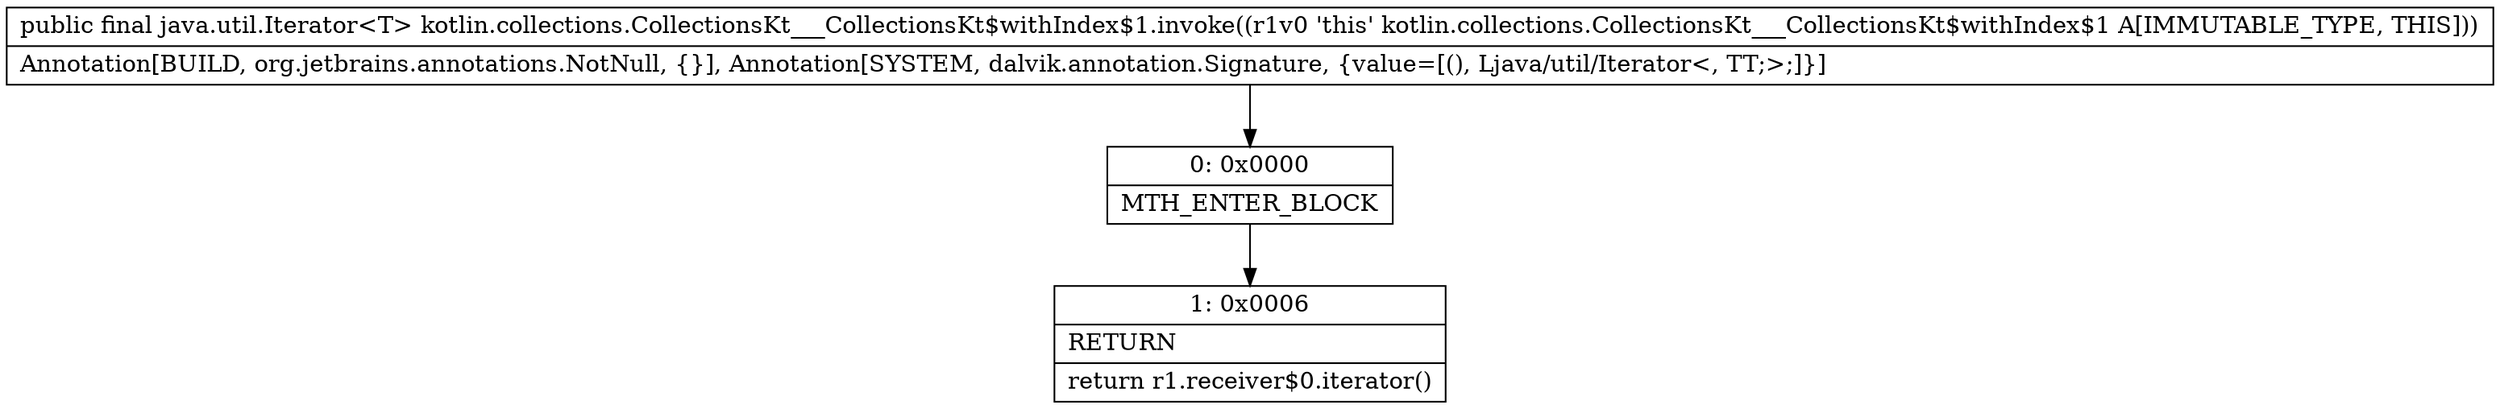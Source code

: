digraph "CFG forkotlin.collections.CollectionsKt___CollectionsKt$withIndex$1.invoke()Ljava\/util\/Iterator;" {
Node_0 [shape=record,label="{0\:\ 0x0000|MTH_ENTER_BLOCK\l}"];
Node_1 [shape=record,label="{1\:\ 0x0006|RETURN\l|return r1.receiver$0.iterator()\l}"];
MethodNode[shape=record,label="{public final java.util.Iterator\<T\> kotlin.collections.CollectionsKt___CollectionsKt$withIndex$1.invoke((r1v0 'this' kotlin.collections.CollectionsKt___CollectionsKt$withIndex$1 A[IMMUTABLE_TYPE, THIS]))  | Annotation[BUILD, org.jetbrains.annotations.NotNull, \{\}], Annotation[SYSTEM, dalvik.annotation.Signature, \{value=[(), Ljava\/util\/Iterator\<, TT;\>;]\}]\l}"];
MethodNode -> Node_0;
Node_0 -> Node_1;
}


